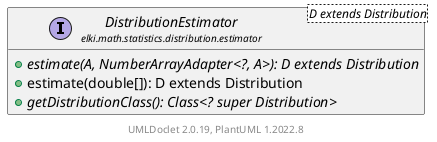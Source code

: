 @startuml
    remove .*\.(Instance|Par|Parameterizer|Factory)$
    set namespaceSeparator none
    hide empty fields
    hide empty methods

    interface "<size:14>DistributionEstimator\n<size:10>elki.math.statistics.distribution.estimator" as elki.math.statistics.distribution.estimator.DistributionEstimator<D extends Distribution> [[DistributionEstimator.html]] {
        {abstract} +estimate(A, NumberArrayAdapter<?, A>): D extends Distribution
        +estimate(double[]): D extends Distribution
        {abstract} +getDistributionClass(): Class<? super Distribution>
    }

    center footer UMLDoclet 2.0.19, PlantUML 1.2022.8
@enduml
